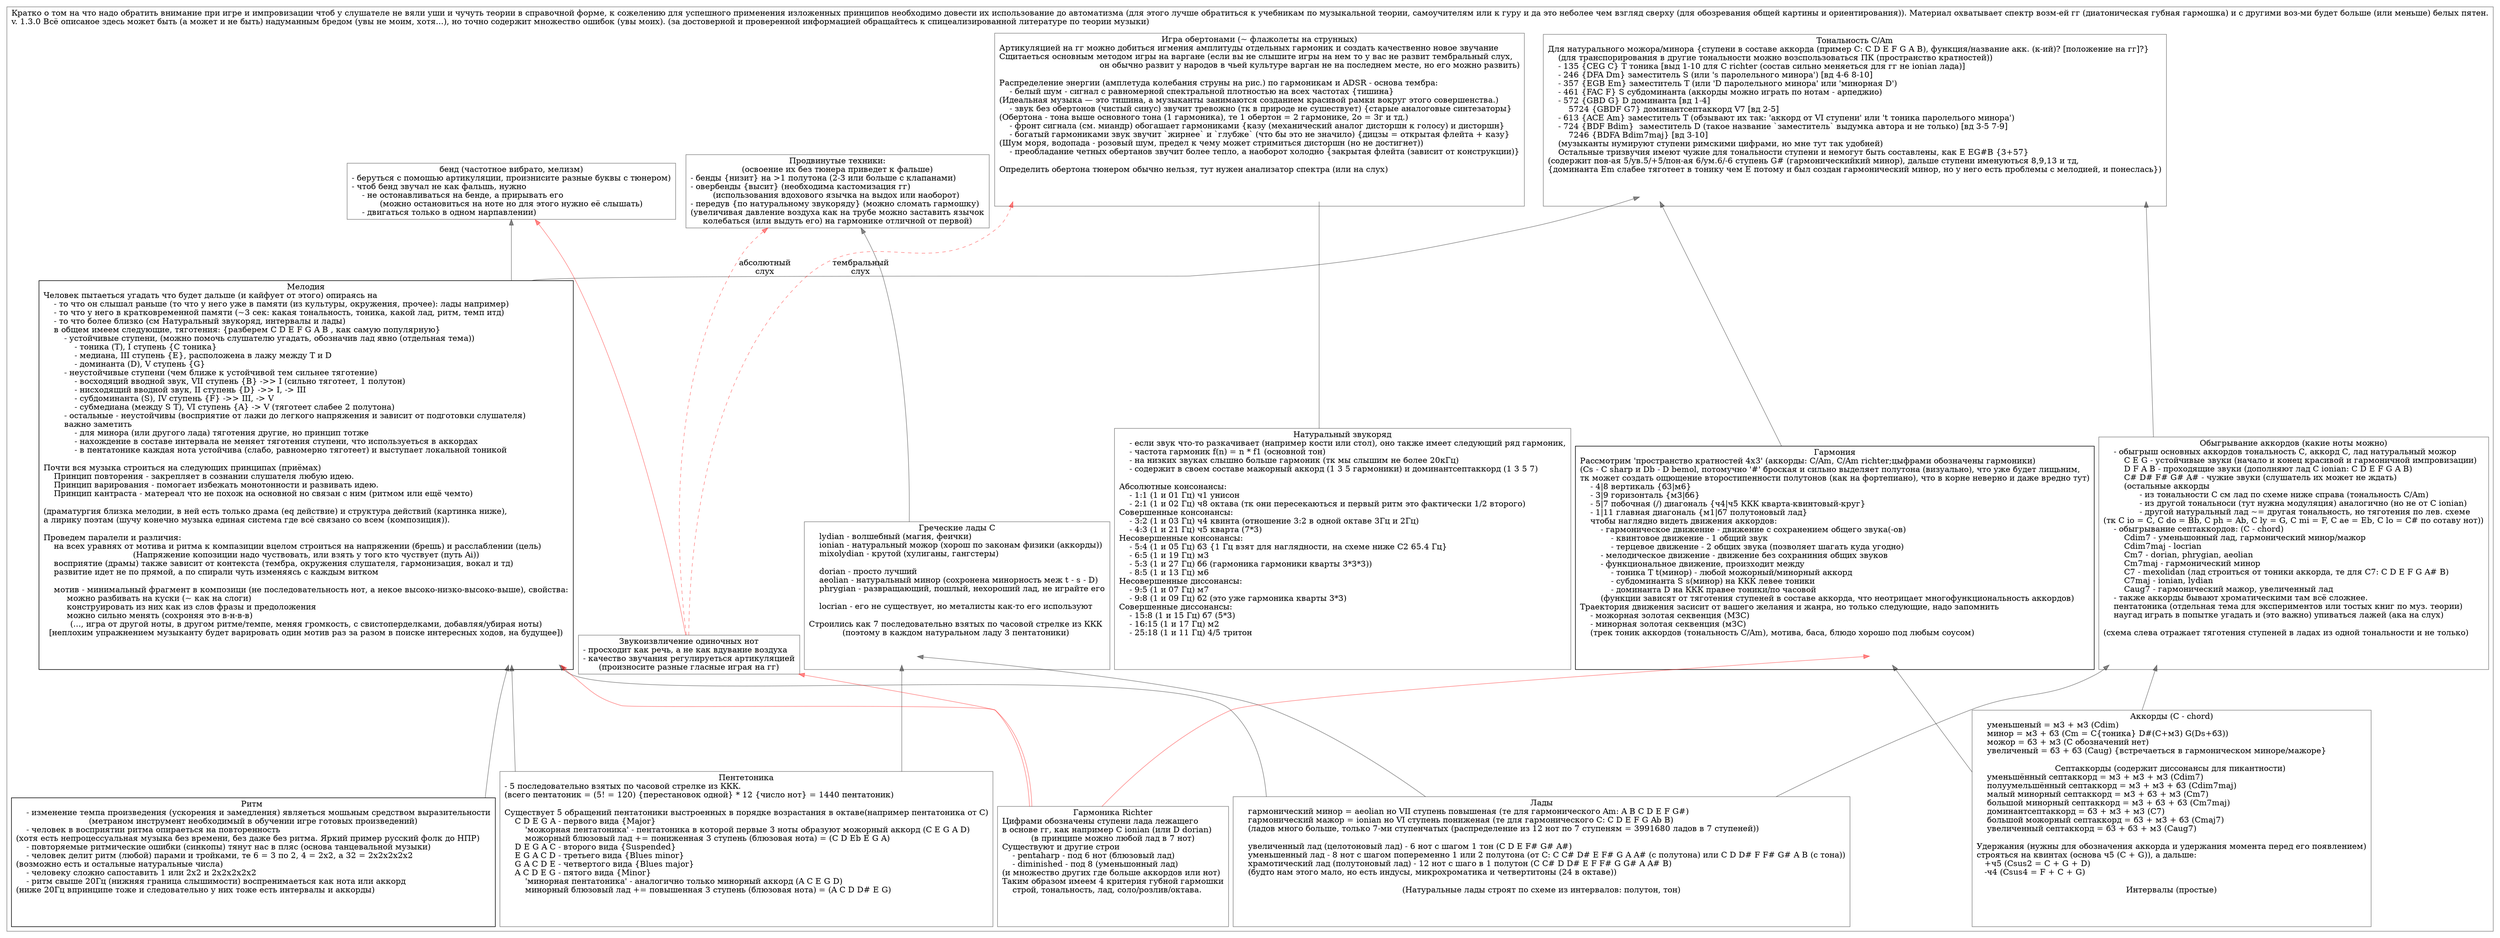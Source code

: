 digraph H {comment=" Это произведение распространяется по лицензии Creative Commons «Attribution-ShareAlike» («Атрибуция-СохранениеУсловий») 4.0 Всемирная.
Чтобы ознакомиться с экземпляром этой лицензии, посетите http://creativecommons.org/licenses/by-sa/4.0/ или отправьте письмо на адрес Creative Commons: PO Box 1866, Mountain View, CA 94042, USA.
Для ознакомления с исходниками, посетите https://github.com/Margenom/Harmonica
"
compound=true
layout=dot
labelloc=b
labeljust=l
nojustify=true
rankdir=BT
ranksep="1.5"

node[shape=none color="#888888" label=""]

{{cluster=true color="#888888"
label="Кратко о том на что надо обратить внимание при игре и импровизации чтоб у слушателе не вяли уши и чучуть теории в справочной форме, к сожелению для успешного применения изложенных принципов необходимо довести их использование до автоматизма (для этого лучше обратиться к учебникам по музыкальной теории, самоучителям или к гуру и да это неболее чем взгляд сверху (для обозревания общей картины и ориентирования)). Материал охватывает спектр возм-ей гг (диатоническая губная гармошка) и с другими воз-ми будет больше (или меньше) белых пятен.\l\
v. 1.3.0 Всё описаное здесь может быть (а может и не быть) надуманным бредом (увы не моим, хотя...), но точно содержит множество ошибок (увы моих). (за достоверной и проверенной информацией обращайтесь к спицеализированной литературе по теории музыки)\l"
/*--------------------------------------------------------------------------------*/
subgraph cluster_music{color="#000000" label="Мелодия
Человек пытаеться угадать что будет дальше (и кайфует от этого) опираясь на\l\
    - то что он слышал раньше (то что у него уже в памяти (из культуры, окружения, прочее): лады например)\l\
    - то что у него в кратковременной памяти (~3 сек: какая тональность, тоника, какой лад, ритм, темп итд)\l\
    - то что более близко (см Натуральный звукоряд, интервалы и лады)\l\
    в общем имеем следующие, тяготения: {разберем C D E F G A B , как самую популярную}\l\
        - устойчивые ступени, (можно помочь слушателю угадать, обозначив лад явно (отдельная тема))\l\
            - тоника (T), I ступень {C тоника}\l\
            - медиана, III ступень {E}, расположена в лажу между T и D\l\
            - доминанта (D), V ступень {G}\l\
        - неустойчивые ступени (чем ближе к устойчивой тем сильнее тяготение)\l\
            - восходяций вводной звук, VII ступень {B} ->> I (сильно тяготеет, 1 полутон)\l\
            - нисходящий вводной звук, II ступень {D} ->> I, -> III\l\
            - субдоминанта (S), IV ступень {F} ->> III, -> V\l\
            - субмедиана (между S T), VI ступень {A} -> V (тяготеет слабее 2 полутона)\l\
        - остальные - неустойчивы (восприятие от лажи до легкого напряжения и зависит от подготовки слушателя)\l\
        важно заметить \l\
            - для минора (или другого лада) тяготения другие, но принцип тотже\l\
            - нахождение в составе интервала не меняет тяготения ступени, что используеться в аккордах\l\
            - в пентатонике каждая нота устойчива (слабо, равномерно тяготеет) и выступает локальной тоникой\l\

Почти вся музыка строиться на следующих принципах (приёмах)\l\
    Принцип повторения - закрепляет в сознании слушателя любую идею.\l\
    Принцип варирования - помогает избежать монотонности и развивать идею.\l\
    Принцип кантраста - матереал что не похож на основной но связан с ним (ритмом или ещё чемто)\l\

(драматургия близка мелодии, в ней есть только драма (eq действие) и структура действий (картинка ниже),\l\
а лирику поэтам (шучу конечно музыка единая система где всё связано со всем (композиция)).\l\

Проведем паралели и различия:\l\
    на всех уравнях от мотива и ритма к компазиции вцелом строиться на напряжении (брешь) и расслаблении (цель)\l\
(Напряжение копозиции надо чуствовать, или взять у того кто чуствует (путь Ai))
    восприятие (драмы) также зависит от контекста (тембра, окружения слушателя, гармонизация, вокал и тд)\l\
    развитие идет не по прямой, а по спирали чуть изменяясь с каждым витком\l\

    мотив - минимальный фрагмент в композици (не последовательность нот, а некое высоко-низко-высоко-выше), свойства:\l\
         можно разбивать на куски (~ как на слоги)\l\
         конструировать из них как из слов фразы и предоложения\l\
         можно сильно менять (сохроняя это в-н-в-в)\l\
(..., игра от другой ноты, в другом ритме/темпе, меняя громкость, с свистоперделками, добавляя/убирая ноты)
[неплохим упражнением музыканту будет варировать один мотив раз за разом в поиске интересных ходов, на будущее])
" драматургия ноты}
subgraph cluster_r {color="#000000" label="Ритм 
    - изменение темпа произведения (ускорения и замедления) являеться мошьным средством выразительности\l\
(метраном инструмент необходимый в обучении игре готовых произведений)
    - человек в восприятии ритма опираеться на повторенность\l\
(хотя есть непроцессуальная музыка без времени, без даже без ритма. Яркий пример русский фолк до НПР)\l\
    - повторяемые ритмические ошибки (синкопы) тянут нас в пляс (основа танцевальной музыки)\l\
    - человек делит ритм (любой) парами и тройками, те 6 = 3 по 2, 4 = 2x2, а 32 = 2x2x2x2x2\l\
(возможно есть и остальные натуральные числа)\l\
    - человеку сложно сапоставить 1 или 2х2 и 2х2х2х2х2\l\
    - ритм свыше 20Гц (нижняя граница слышимости) воспренимаеться как нота или аккорд\l\
(ниже 20Гц впринципе тоже и следовательно у них тоже есть интервалы и аккорды)\l\
" длительности}

subgraph cluster_nat{label="Натуральный звукоряд
    - если звук что-то разкачивает (например кости или стол), оно также имеет следующий ряд гармоник,\l\
    - частота гармоник f(n) = n * f1 (основной тон)\l\
    - на низких звуках слышно больше гармоник (тк мы слышим не более 20кГц)\l\
    - содержит в своем составе мажорный аккорд (1 3 5 гармоники) и доминантсептаккорд (1 3 5 7)\l\

Абсолютные консонансы:\l\
    - 1:1 (1 и 01 Гц) ч1 унисон\l\
    - 2:1 (1 и 02 Гц) ч8 октава (тк они пересекаються и первый ритм это фактически 1/2 второго)\l\
Совершенные консонансы:\l\
    - 3:2 (1 и 03 Гц) ч4 квинта (отношение 3:2 в одной октаве 3Гц и 2Гц)\l\
    - 4:3 (1 и 21 Гц) ч5 кварта (7*3)\l\
Несовершенные консонансы:\l\
    - 5:4 (1 и 05 Гц) б3 {1 Гц взят для наглядности, на схеме ниже C2 65.4 Гц}\l\
    - 6:5 (1 и 19 Гц) м3\l\
    - 5:3 (1 и 27 Гц) б6 (гармоника гармоники кварты 3*3*3))\l\
    - 8:5 (1 и 13 Гц) м6\l\
Несовершенные диссонансы:\l\
    - 9:5 (1 и 07 Гц) м7\l\
    - 9:8 (1 и 09 Гц) б2 (это уже гармоника кварты 3*3)\l\
Совершенные диссонансы:\l\
    - 15:8 (1 и 15 Гц) б7 (5*3)\l\
    - 16:15 (1 и 17 Гц) м2\l\
    - 25:18 (1 и 11 Гц) 4/5 тритон\l\
" натуральный_звукоряд}
{label="Игра обертонами (~ флажолеты на струнных)
Артикуляцией на гг можно добиться игмения амплитуды отдельных гармоник и создать качественно новое звучание\l\
Сщитаеться основным методом игры на варгане (если вы не слышите игры на нем то у вас не развит тембральный слух,\l\
он обычно развит у народов в чьей культуре варган не на последнем месте, но его можно развить)\r\

Распределение энергии (амплетуда колебания струны на рис.) по гармоникам и ADSR - основа тембра:\l\
    - белый шум - сигнал с равномерной спектральной плотностью на всех частотах {тишина}\l\
(Идеальная музыка — это тишина, а музыканты занимаются созданием красивой рамки вокруг этого совершенства.)\l\
    - звук без обертонов (чистый синус) звучит тревожно (тк в природе не сушествует) {старые аналоговые синтезаторы}\l\
(Обертона - тона выше основного тона (1 гармоника), те 1 обертон = 2 гармонике, 2о = 3г и тд.)\l\
    - фронт сигнала (см. миандр) обогашает гармониками {казу (механический аналог дисторшн к голосу) и дисторшн}\l\
    - богатый гармониками звук звучит `жирнее` и `глубже` (что бы это не значило) {дицзы = открытая флейта + казу}\l\
(Шум моря, водопада - розовый шум, предел к чему может стримиться дисторшн (но не достигнет))\l\
    - преобладание четных обертанов звучит более тепло, а наоборот холодно {закрытая флейта (зависит от конструкции)}\l\

Определить обертона тюнером обычно нельзя, тут нужен анализатор спектра (или на слух)\l\
" обертона гармоники}


subgraph cluster_int{label="Аккорды (C - chord)
    уменьшеный = м3 + м3 (Cdim)\l\
    минор = м3 + б3 (Cm = C{тоника} D#(C+м3) G(Ds+б3))\l\
    можор = б3 + м3 (C обозначений нет)\l\
    увеличеный = б3 + б3 (Caug) {встречаеться в гармоническом миноре/мажоре}\l\

Септаккорды (содержит диссонансы для пикантности) 
    уменьшённый септаккорд = м3 + м3 + м3 (Cdim7)\l\
    полуумельшённый септаккорд = м3 + м3 + б3 (Cdim7maj)\l\
    малый минорный септаккорд = м3 + б3 + м3 (Cm7)\l\
    большой минорный септаккорд = м3 + б3 + б3 (Cm7maj)\l\
    доминантсептаккорд = б3 + м3 + м3 (C7)\l\
    большой можорный септаккорд = б3 + м3 + б3 (Cmaj7)\l\
    увеличенный септаккорд = б3 + б3 + м3 (Caug7)\l\

Удержания (нужны для обозначения аккорда и удержания момента перед его появлением)
строяться на квинтах (основа ч5 (C + G)), а дальше:\l\
   +ч5 (Csus2 = C + G + D)\l\
   -ч4 (Csus4 = F + C + G)\l\

Интервалы (простые)
" интервалы}

subgraph cluster_penta{label="Пентетоника
- 5 последовательно взятых по часовой стрелке из ККК.\l\
(всего пентатоник = (5! = 120) {перестановок одной} * 12 {число нот} = 1440 пентатоник)\l\

Существует 5 обращений пентатоники выстроенных в порядке возрастания в октаве(например пентатоника от С)\l\
    C D E G A - первого вида {Major}\l\
        'можорная пентатоника' - пентатоника в которой первые 3 ноты образуют можорный аккорд (C E G A D)\l\
        можорный блюзовый лад += пониженная 3 ступень (блюзовая нота) = (C D Eb E G A)\l\
    D E G A C - второго вида {Suspended}\l\
    E G A C D - третьего вида {Blues minor}\l\
    G A C D E - четвертого вида {Blues major}\l\
    A C D E G - пятого вида {Minor}\l\
        'минорная пентатоника' - аналогично только минорный аккорд (A C E G D)\l\
        минорный блюзовый лад += повышенная 3 ступень (блюзовая нота) = (A C D D# E G)\l\
" пентатоники_и_лады вызов_ктулху}

subgraph cluster_modes{label="Лады
    гармонический минор = aeolian но VII ступень повышеная (те для гармонического Am: A B C D E F G#)\l\
    гармонический мажор = ionian но VI ступень пониженая (те для гармонического C: C D E F G Ab B)\l\
    (ладов много больше, только 7-ми ступенчатых (распределение из 12 нот по 7 ступеням = 3991680 ладов в 7 ступеней))\l\

    увеличенный лад (целотоновый лад) - 6 нот с шагом 1 тон (C D E F# G# A#)\l\
    уменьшенный лад - 8 нот с шагом попеременно 1 или 2 полутона (от C: C C# D# E F# G A A# (с полутона) или C D D# F F# G# A B (с тона))\l\
    храмотический лад (полутоновый лад) - 12 нот с шаго в 1 полутон (C C# D D# E F F# G G# A A# B)\l\
    (будто нам этого мало, но есть индусы, микрохроматика и четвертитоны (24 в октаве))\l\

(Натуральные лады строят по схеме из интервалов: полутон, тон)\
" лады гамма}

subgraph cluster_harmonic{color="#000000" label="Гармония
Рассмотрим 'пространство кратностей 4x3' (аккорды: C/Am, C/Am richter;цыфрами обозначены гармоники)\l\
(Cs - C sharp и Db - D bemol, потомучно '#' броская и сильно выделяет полутона (визуально), что уже будет лищьним,\l\
тк может создать ощющение второстипенности полутонов (как на фортепиано), что в корне неверно и даже вредно тут)\l\
    - 4|8 вертикаль {б3|м6}\l\
    - 3|9 горизонталь {м3|б6}\l\
    - 5|7 побочная (/) диагональ {ч4|ч5 ККК кварта-квинтовый-круг}\l\
    - 1|11 главная диагональ {м1|б7 полутоновый лад}\l\
    чтобы наглядно видеть движения аккордов:\l\
        - гармоническое движение - движение с сохранением общего звука(-ов)\l\
            - квинтовое движение - 1 общий звук\l\
            - терцевое движение - 2 общих звука (позволяет шагать куда угодно)\l\
        - мелодическое движение - движение без сохраниния общих звуков\l\
        - функциональное движение, произходит между\l\
            - тоника T t(минор) - любой можорный/минорный аккорд\l\
            - субдоминанта S s(минор) на ККК левее тоники\l\
            - доминанта D на ККК правее тоники/по часовой\l\
        (функции зависят от тяготения ступеней в составе аккорда, что неотрицает многофункциональность аккордов)\l\
Траектория движения засисит от вашего желания и жанра, но только следующие, надо запомнить\l\
    - можорная золотая секвенция (МЗС)\l\
    - минорная золотая секвенция (мЗС)\l\
    (трек тоник аккордов (тональность C/Am), мотива, баса, блюдо хорошо под любым соусом)\l\
" пространство_кратностей}

subgraph cluster_around {label="Обыгрывание аккордов (какие ноты можно)
    - обыгрыш основных аккордов тональность C, аккорд С, лад натуральный можор\l\
        C E G - устойчивые звуки (начало и конец красивой и гармоничной импровизации)\l\
        D F A B - проходящие звуки (дополняют лад C ionian: C D E F G A B)\l\
        C# D# F# G# A# - чужие звуки (слушатель их может не ждать)\l\
        (остальные аккорды\l\
              - из тональности С см лад по схеме ниже справа (тональность C/Am)\l\
              - из другой тональноси (тут нужна модуляция) аналогично (но не от C ionian)\l\
              - другой натуральный лад ~= другая тональность, но тяготения по лев. схеме\l\
(тк C io = C, C do = Bb, C ph = Ab, C ly = G, C mi = F, C ae = Eb, C lo = C# по сотаву нот))
    - обыгрывание септаккордов: (C - chord)\l\
      	Cdim7 - уменьшонный лад, гармонический минор/мажор\l\
      	Cdim7maj - locrian\l\
      	Cm7 - dorian, phrygian, aeolian\l\
      	Cm7maj - гармонический минор\l\
      	C7 - mexolidan (лад строиться от тоники аккорда, те для C7: C D E F G A# B)\l\
      	C7maj - ionian, lydian\l\
      	Caug7 - гармонический мажор, увеличенный лад\l\
    - также аккорды бывают хроматическими там всё сложнее.\l\
    пентатоника (отдельная тема для экспериментов или тостых книг по муз. теории)\l\
    наугад играть в попытке угадать и (это важно) упиваться лажей (ака на слух)\l\

(схема слева отражает тяготения ступеней в ладах из одной тональности и не только)\l\
" тяготения тональность_C_Am}
subgraph cluster_chord{label="Тональность C/Am
Для натурального можора/минора {ступени в составе аккорда (пример C: C D E F G A B), функция/название акк. (к-ий)? [положение на гг]?}\l\
    (для транспорирования в другие тональности можно возспользоваться ПК (пространство кратностей))\l\
    - 135 {CEG C} T тоника [выд 1-10 для C richter (состав сильно меняеться для гг не ionian лада)]\l\
    - 246 {DFA Dm} заместитель S (или 's паролельного минора') [вд 4-6 8-10]\l\
    - 357 {EGB Em} заместитель T (или 'D паролельного минора' или 'минорная D')\l\
    - 461 {FAC F} S субдоминанта (аккорды можно играть по нотам - арпеджио)\l\
    - 572 {GBD G} D доминанта [вд 1-4]\l\
        5724 {GBDF G7} доминантсептаккорд V7 [вд 2-5]\l\
    - 613 {ACE Am} заместитель T (обзывают их так: 'аккорд от VI ступени' или 't тоника паролелього минора')\l\
    - 724 {BDF Bdim}  заместитель D (такое название `заместитель` выдумка автора и не только) [вд 3-5 7-9]\l\
        7246 {BDFA Bdim7maj} [вд 3-10]\l\
    (музыканты нумируют ступени римскими цифрами, но мне тут так удобней)\l\
    Остальные тризвучия имеют чужие для тональности ступени и немогут быть составлены, как E EG#B {3+57} \l\
(содержит пов-ая 5/ув.5/+5/пон-ая 6/ум.6/-6 ступень G# (гармоническийкий минор), дальше ступени именуються 8,9,13 и тд,\l\
{доминанта Em слабее тяготеет в тонику чем E потому и был создан гармонический минор, но у него есть проблемы с мелодией, и понеслась})\l\
" аккорды_C_Am аккорды_от_С}

subgraph cluster_modesC{label="Греческие лады C
    lydian - волшебный (магия, феички)\l\
    ionian - натуральный можор (хорош по законам физики (аккорды))\l\
    mixolydian - крутой (хулиганы, гангстеры)\l\

    dorian - просто лучший\l\
    aeolian - натуральный минор (сохронена минорность меж t - s - D)\l\
    phrygian - развращающий, пошлый, нехороший лад, не играйте его\l\

    locrian - его не существует, но металисты как-то его используют\l\

Строились как 7 последовательно взятых по часовой стрелке из ККК\l\
(поэтому в каждом натуральном ладу 3 пентатоники) 
" натуральные_лады}

subgraph cluster_rich {label="Гармоника Richter
Цифрами обозначены ступени лада лежащего\l\
в основе гг, как например C ionian (или D dorian)\l\
(в принципе можно любой лад в 7 нот)
Существуют и другие строи\l\
    - pentaharp - под 6 нот (блюзовый лад)\l\
    - diminished - под 8 (уменьшонный лад)\l\
(и множество других где больше аккордов или нот)\l\
Таким образом имеем 4 критерия губной гармошки\l\
    строй, тональность, лад, соло/розлив/октава.\l\
" richter}

{cluster=false
/*--------------------------------------------------------------------------------*/
{node[color="#888888" shape="box"] // шаги
звукоизвличение[label="Звукоизвличение одиночных нот
- просходит как речь, а не как вдувание воздуха\l\
- качество звучания регулируеться артикуляцией\l\
(произносите разные гласные играя на гг)
" href="https://www.youtube.com/watch?v=90eOs_W8rZw"]

бенды [label="бенд (частотное вибрато, мелизм)
- беруться с помошью артикуляции, произнисите разные буквы с тюнером)\l\
- чтоб бенд звучал не как фальшь, нужно\l\
    - не остонавливаться на бенде, а прирывать его\l\
(можно остановиться на ноте но для этого нужно её слышать)
    - двигаться только в одном нарпавлении)\l\
" href="https://ru.wikipedia.org/wiki/%D0%9C%D0%B5%D0%BB%D0%B8%D0%B7%D0%BC%D1%8B"]

продвинутые_техники [label="Продвинутые техники:
(освоение их без тюнера приведет к фальше)
- бенды {низит} на >1 полутона (2-3 или больше с клапанами)\l\
- овербенды {высит} (необходима кастомизация гг)\l\
(использования вдохового язычка на выдох или наоборот) 
- передув {по натуральному звукоряду} (можно сломать гармошку)\l\
(увеличивая давление воздуха как на трубе можно заставить язычок
колебаться (или выдуть его) на гармонике отличной от первой)
" href="https://harmonica.ru/study"]

/*
послесловие [color="#bbbbbb" label="Неумесный коментарий
Пунктиром обозначены сложные на мой взгляд техники\l\
Под любую музыку сушествует удобный инструмент.\l\
" href="https://youtu.be/B9l3BbNyTAE"]
*/
}

/*--------------------------------------------------------------------------------*/

длительности [image="dives.svg" href="https://youtu.be/Kkz78ffdVGw"]
обертона [image="scales.svg" href="https://ru.wikipedia.org/wiki/%D0%93%D0%B0%D1%80%D0%BC%D0%BE%D0%BD%D0%B8%D0%BA%D0%B0_(%D0%BC%D1%83%D0%B7%D1%8B%D0%BA%D0%B0)"]
гармоники [image="harmonics.svg" href="https://varganist.ru/4.html"]
натуральный_звукоряд [image="obertones.svg" href="https://ru.wikipedia.org/wiki/%D0%9D%D0%B0%D1%82%D1%83%D1%80%D0%B0%D0%BB%D1%8C%D0%BD%D1%8B%D0%B9_%D0%B7%D0%B2%D1%83%D0%BA%D0%BE%D1%80%D1%8F%D0%B4"]
интервалы [image="intervals.svg" href="https://ru.wikipedia.org/wiki/%D0%98%D0%BD%D1%82%D0%B5%D1%80%D0%B2%D0%B0%D0%BB_(%D0%BC%D1%83%D0%B7%D1%8B%D0%BA%D0%B0)"]
вызов_ктулху [image="fifths.svg" href="https://ru.wikipedia.org/wiki/%D0%9A%D0%B2%D0%B8%D0%BD%D1%82%D0%BE%D0%B2%D1%8B%D0%B9_%D0%BA%D1%80%D1%83%D0%B3" comment="ктулху может захавать мозг"]
пентатоники_и_лады [image="pentatonic.svg" href="https://ru.wikipedia.org/wiki/%D0%9F%D0%B5%D0%BD%D1%82%D0%B0%D1%82%D0%BE%D0%BD%D0%B8%D0%BA%D0%B0"]
натуральные_лады [image="natural_modes.svg" href="https://youtu.be/AGN_uD8GmwY"]
лады [image="modal_modes.svg" href="https://ru.wikipedia.org/wiki/%D0%9C%D0%BE%D0%B4%D0%B0%D0%BB%D1%8C%D0%BD%D0%BE%D1%81%D1%82%D1%8C_(%D0%BC%D1%83%D0%B7%D1%8B%D0%BA%D0%B0)"]
гамма [image="hromatic.svg" href="https://ru.wikipedia.org/wiki/%D0%93%D0%B0%D0%BC%D0%BC%D0%B0_(%D0%BC%D1%83%D0%B7%D1%8B%D0%BA%D0%B0)"]
ноты [image="notes.svg" href="https://ru.wikipedia.org/wiki/%D0%A1%D0%BE%D0%B2%D1%80%D0%B5%D0%BC%D0%B5%D0%BD%D0%BD%D0%B0%D1%8F_%D0%BC%D1%83%D0%B7%D1%8B%D0%BA%D0%B0%D0%BB%D1%8C%D0%BD%D0%B0%D1%8F_%D0%BD%D0%BE%D1%82%D0%B0%D1%86%D0%B8%D1%8F"]
тональность_C_Am [image="C-modes.svg" href="https://ru.wikipedia.org/wiki/%D0%A2%D0%BE%D0%BD%D0%B0%D0%BB%D1%8C%D0%BD%D0%BE%D1%81%D1%82%D1%8C"]
тяготения [image="gravity.svg" href="https://youtube.com/playlist?list=PLuhAz5P0GD3ZdzYGj93sYbbkC1nj2_ABO"]
аккорды_C_Am [image="C-chords.svg" href="https://youtu.be/dlCUvz6V_QA"]
аккорды_от_С [image="chords-c.svg" href="https://ru.wikipedia.org/wiki/%D0%90%D0%BA%D0%BA%D0%BE%D1%80%D0%B4"]
пространство_кратностей [image="intmat.svg" href="https://youtu.be/s39DOl5JDOM"]
драматургия [image="crises.svg" href="https://youtu.be/0Hfn-glWWZ0"]

richter [image="harp.svg" href="https://ru.wikipedia.org/wiki/%D0%93%D1%83%D0%B1%D0%BD%D0%B0%D1%8F_%D0%B3%D0%B0%D1%80%D0%BC%D0%BE%D0%BD%D0%B8%D0%BA%D0%B0_%D1%81%D0%B8%D1%81%D1%82%D0%B5%D0%BC%D1%8B_%D0%A0%D0%B8%D1%85%D1%82%D0%B5%D1%80%D0%B0"]
license [label="" shape=none image="by-sa.svg" href="https://creativecommons.org/licenses/by-sa/4.0/"]
/*--------------------------------------------------------------------------------*/
{edge[color="#ff000077"] 
	node[shape=box color=magenta comment="мини справка"]
{edge[ltail=cluster_rich]
	richter -> ноты
	richter -> звукоизвличение
	richter -> пространство_кратностей
} {
	звукоизвличение -> бенды
	//звукоизвличение -> послесловие
	{edge[style=dashed]
	звукоизвличение -> гармоники [label="тембральный\nслух"]
	звукоизвличение -> продвинутые_техники [label="абсолютный\nслух"]
}}} {edge[color="#00000077"]
{edge[ltail=cluster_penta]
	пентатоники_и_лады -> драматургия
	вызов_ктулху -> натуральные_лады
} {edge[ltail=cluster_music]
	драматургия -> аккорды_C_Am
	драматургия -> бенды
} {edge[ltail=cluster_harmonic]
	пространство_кратностей -> аккорды_C_Am
	пространство_кратностей -> license [color="#ffffff00"]
} {edge[ltail=cluster_nat]
	натуральный_звукоряд -> обертона [arrowhead=none]
//	натуральный_звукоряд -> продвинутые_техники
} {edge[ltail=cluster_modes]
	лады -> натуральные_лады
	//лады -> тональность_C_Am
	лады -> тяготения
	гамма -> ноты
	//лады -> драматургия
} {edge[ltail=cluster_around]
	тональность_C_Am -> аккорды_от_С
} {edge[ltail=cluster_obertones]
} {edge[ltail=cluster_int]
	интервалы -> пространство_кратностей
	интервалы -> тональность_C_Am
}{edge[ltail=cluster_modesC]
	натуральные_лады -> продвинутые_техники
}{edge[ltail=cluster_r]
	длительности -> драматургия
	//длительности -> натуральный_звукоряд [arrowhead=none]
}}}}}}
